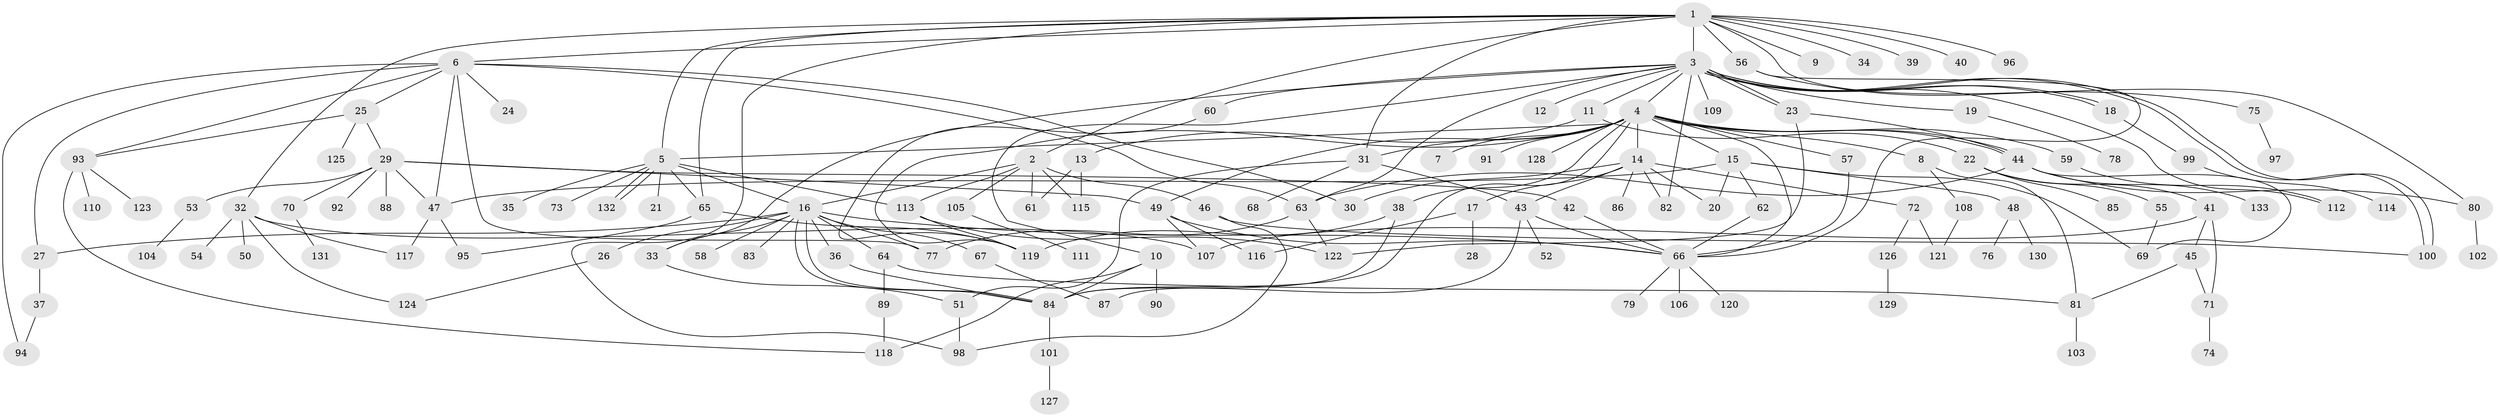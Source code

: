 // Generated by graph-tools (version 1.1) at 2025/35/03/09/25 02:35:29]
// undirected, 133 vertices, 199 edges
graph export_dot {
graph [start="1"]
  node [color=gray90,style=filled];
  1;
  2;
  3;
  4;
  5;
  6;
  7;
  8;
  9;
  10;
  11;
  12;
  13;
  14;
  15;
  16;
  17;
  18;
  19;
  20;
  21;
  22;
  23;
  24;
  25;
  26;
  27;
  28;
  29;
  30;
  31;
  32;
  33;
  34;
  35;
  36;
  37;
  38;
  39;
  40;
  41;
  42;
  43;
  44;
  45;
  46;
  47;
  48;
  49;
  50;
  51;
  52;
  53;
  54;
  55;
  56;
  57;
  58;
  59;
  60;
  61;
  62;
  63;
  64;
  65;
  66;
  67;
  68;
  69;
  70;
  71;
  72;
  73;
  74;
  75;
  76;
  77;
  78;
  79;
  80;
  81;
  82;
  83;
  84;
  85;
  86;
  87;
  88;
  89;
  90;
  91;
  92;
  93;
  94;
  95;
  96;
  97;
  98;
  99;
  100;
  101;
  102;
  103;
  104;
  105;
  106;
  107;
  108;
  109;
  110;
  111;
  112;
  113;
  114;
  115;
  116;
  117;
  118;
  119;
  120;
  121;
  122;
  123;
  124;
  125;
  126;
  127;
  128;
  129;
  130;
  131;
  132;
  133;
  1 -- 2;
  1 -- 3;
  1 -- 5;
  1 -- 6;
  1 -- 9;
  1 -- 31;
  1 -- 32;
  1 -- 34;
  1 -- 39;
  1 -- 40;
  1 -- 56;
  1 -- 65;
  1 -- 80;
  1 -- 96;
  1 -- 98;
  2 -- 16;
  2 -- 46;
  2 -- 61;
  2 -- 105;
  2 -- 113;
  2 -- 115;
  3 -- 4;
  3 -- 10;
  3 -- 11;
  3 -- 12;
  3 -- 18;
  3 -- 18;
  3 -- 19;
  3 -- 23;
  3 -- 23;
  3 -- 33;
  3 -- 60;
  3 -- 63;
  3 -- 82;
  3 -- 100;
  3 -- 100;
  3 -- 109;
  3 -- 112;
  4 -- 5;
  4 -- 7;
  4 -- 8;
  4 -- 14;
  4 -- 15;
  4 -- 31;
  4 -- 38;
  4 -- 44;
  4 -- 44;
  4 -- 49;
  4 -- 57;
  4 -- 59;
  4 -- 66;
  4 -- 84;
  4 -- 91;
  4 -- 119;
  4 -- 128;
  5 -- 16;
  5 -- 21;
  5 -- 35;
  5 -- 65;
  5 -- 73;
  5 -- 113;
  5 -- 132;
  5 -- 132;
  6 -- 24;
  6 -- 25;
  6 -- 27;
  6 -- 30;
  6 -- 47;
  6 -- 63;
  6 -- 77;
  6 -- 93;
  6 -- 94;
  8 -- 81;
  8 -- 108;
  10 -- 84;
  10 -- 90;
  10 -- 118;
  11 -- 13;
  11 -- 22;
  13 -- 61;
  13 -- 115;
  14 -- 17;
  14 -- 20;
  14 -- 30;
  14 -- 43;
  14 -- 72;
  14 -- 82;
  14 -- 86;
  15 -- 20;
  15 -- 47;
  15 -- 48;
  15 -- 62;
  15 -- 69;
  16 -- 26;
  16 -- 27;
  16 -- 33;
  16 -- 36;
  16 -- 58;
  16 -- 64;
  16 -- 66;
  16 -- 67;
  16 -- 77;
  16 -- 83;
  16 -- 84;
  16 -- 84;
  17 -- 28;
  17 -- 116;
  18 -- 99;
  19 -- 78;
  22 -- 41;
  22 -- 55;
  22 -- 85;
  23 -- 44;
  23 -- 122;
  25 -- 29;
  25 -- 93;
  25 -- 125;
  26 -- 124;
  27 -- 37;
  29 -- 42;
  29 -- 47;
  29 -- 49;
  29 -- 53;
  29 -- 70;
  29 -- 88;
  29 -- 92;
  31 -- 43;
  31 -- 51;
  31 -- 68;
  32 -- 50;
  32 -- 54;
  32 -- 107;
  32 -- 117;
  32 -- 124;
  33 -- 51;
  36 -- 84;
  37 -- 94;
  38 -- 84;
  38 -- 119;
  41 -- 45;
  41 -- 71;
  41 -- 107;
  42 -- 66;
  43 -- 52;
  43 -- 66;
  43 -- 87;
  44 -- 63;
  44 -- 69;
  44 -- 80;
  44 -- 133;
  45 -- 71;
  45 -- 81;
  46 -- 98;
  46 -- 100;
  47 -- 95;
  47 -- 117;
  48 -- 76;
  48 -- 130;
  49 -- 66;
  49 -- 107;
  49 -- 116;
  51 -- 98;
  53 -- 104;
  55 -- 69;
  56 -- 66;
  56 -- 75;
  57 -- 66;
  59 -- 112;
  60 -- 119;
  62 -- 66;
  63 -- 77;
  63 -- 122;
  64 -- 81;
  64 -- 89;
  65 -- 95;
  65 -- 119;
  66 -- 79;
  66 -- 106;
  66 -- 120;
  67 -- 87;
  70 -- 131;
  71 -- 74;
  72 -- 121;
  72 -- 126;
  75 -- 97;
  80 -- 102;
  81 -- 103;
  84 -- 101;
  89 -- 118;
  93 -- 110;
  93 -- 118;
  93 -- 123;
  99 -- 114;
  101 -- 127;
  105 -- 111;
  108 -- 121;
  113 -- 119;
  113 -- 122;
  126 -- 129;
}
